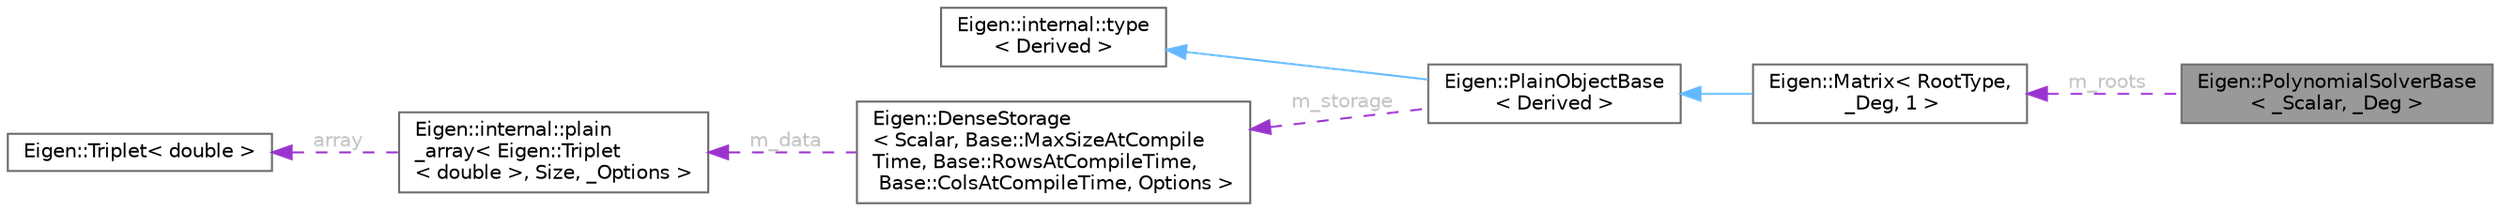 digraph "Eigen::PolynomialSolverBase&lt; _Scalar, _Deg &gt;"
{
 // LATEX_PDF_SIZE
  bgcolor="transparent";
  edge [fontname=Helvetica,fontsize=10,labelfontname=Helvetica,labelfontsize=10];
  node [fontname=Helvetica,fontsize=10,shape=box,height=0.2,width=0.4];
  rankdir="LR";
  Node1 [id="Node000001",label="Eigen::PolynomialSolverBase\l\< _Scalar, _Deg \>",height=0.2,width=0.4,color="gray40", fillcolor="grey60", style="filled", fontcolor="black",tooltip="Defined to be inherited by polynomial solvers: it provides convenient methods such as"];
  Node2 -> Node1 [id="edge7_Node000001_Node000002",dir="back",color="darkorchid3",style="dashed",tooltip=" ",label=" m_roots",fontcolor="grey" ];
  Node2 [id="Node000002",label="Eigen::Matrix\< RootType,\l _Deg, 1 \>",height=0.2,width=0.4,color="gray40", fillcolor="white", style="filled",URL="$class_eigen_1_1_matrix.html",tooltip=" "];
  Node3 -> Node2 [id="edge8_Node000002_Node000003",dir="back",color="steelblue1",style="solid",tooltip=" "];
  Node3 [id="Node000003",label="Eigen::PlainObjectBase\l\< Derived \>",height=0.2,width=0.4,color="gray40", fillcolor="white", style="filled",URL="$class_eigen_1_1_plain_object_base.html",tooltip=" "];
  Node4 -> Node3 [id="edge9_Node000003_Node000004",dir="back",color="steelblue1",style="solid",tooltip=" "];
  Node4 [id="Node000004",label="Eigen::internal::type\l\< Derived \>",height=0.2,width=0.4,color="gray40", fillcolor="white", style="filled",URL="$struct_eigen_1_1internal_1_1dense__xpr__base.html",tooltip=" "];
  Node5 -> Node3 [id="edge10_Node000003_Node000005",dir="back",color="darkorchid3",style="dashed",tooltip=" ",label=" m_storage",fontcolor="grey" ];
  Node5 [id="Node000005",label="Eigen::DenseStorage\l\< Scalar, Base::MaxSizeAtCompile\lTime, Base::RowsAtCompileTime,\l Base::ColsAtCompileTime, Options \>",height=0.2,width=0.4,color="gray40", fillcolor="white", style="filled",URL="$class_eigen_1_1_dense_storage.html",tooltip=" "];
  Node6 -> Node5 [id="edge11_Node000005_Node000006",dir="back",color="darkorchid3",style="dashed",tooltip=" ",label=" m_data",fontcolor="grey" ];
  Node6 [id="Node000006",label="Eigen::internal::plain\l_array\< Eigen::Triplet\l\< double \>, Size, _Options \>",height=0.2,width=0.4,color="gray40", fillcolor="white", style="filled",URL="$struct_eigen_1_1internal_1_1plain__array.html",tooltip=" "];
  Node7 -> Node6 [id="edge12_Node000006_Node000007",dir="back",color="darkorchid3",style="dashed",tooltip=" ",label=" array",fontcolor="grey" ];
  Node7 [id="Node000007",label="Eigen::Triplet\< double \>",height=0.2,width=0.4,color="gray40", fillcolor="white", style="filled",URL="$class_eigen_1_1_triplet.html",tooltip=" "];
}
